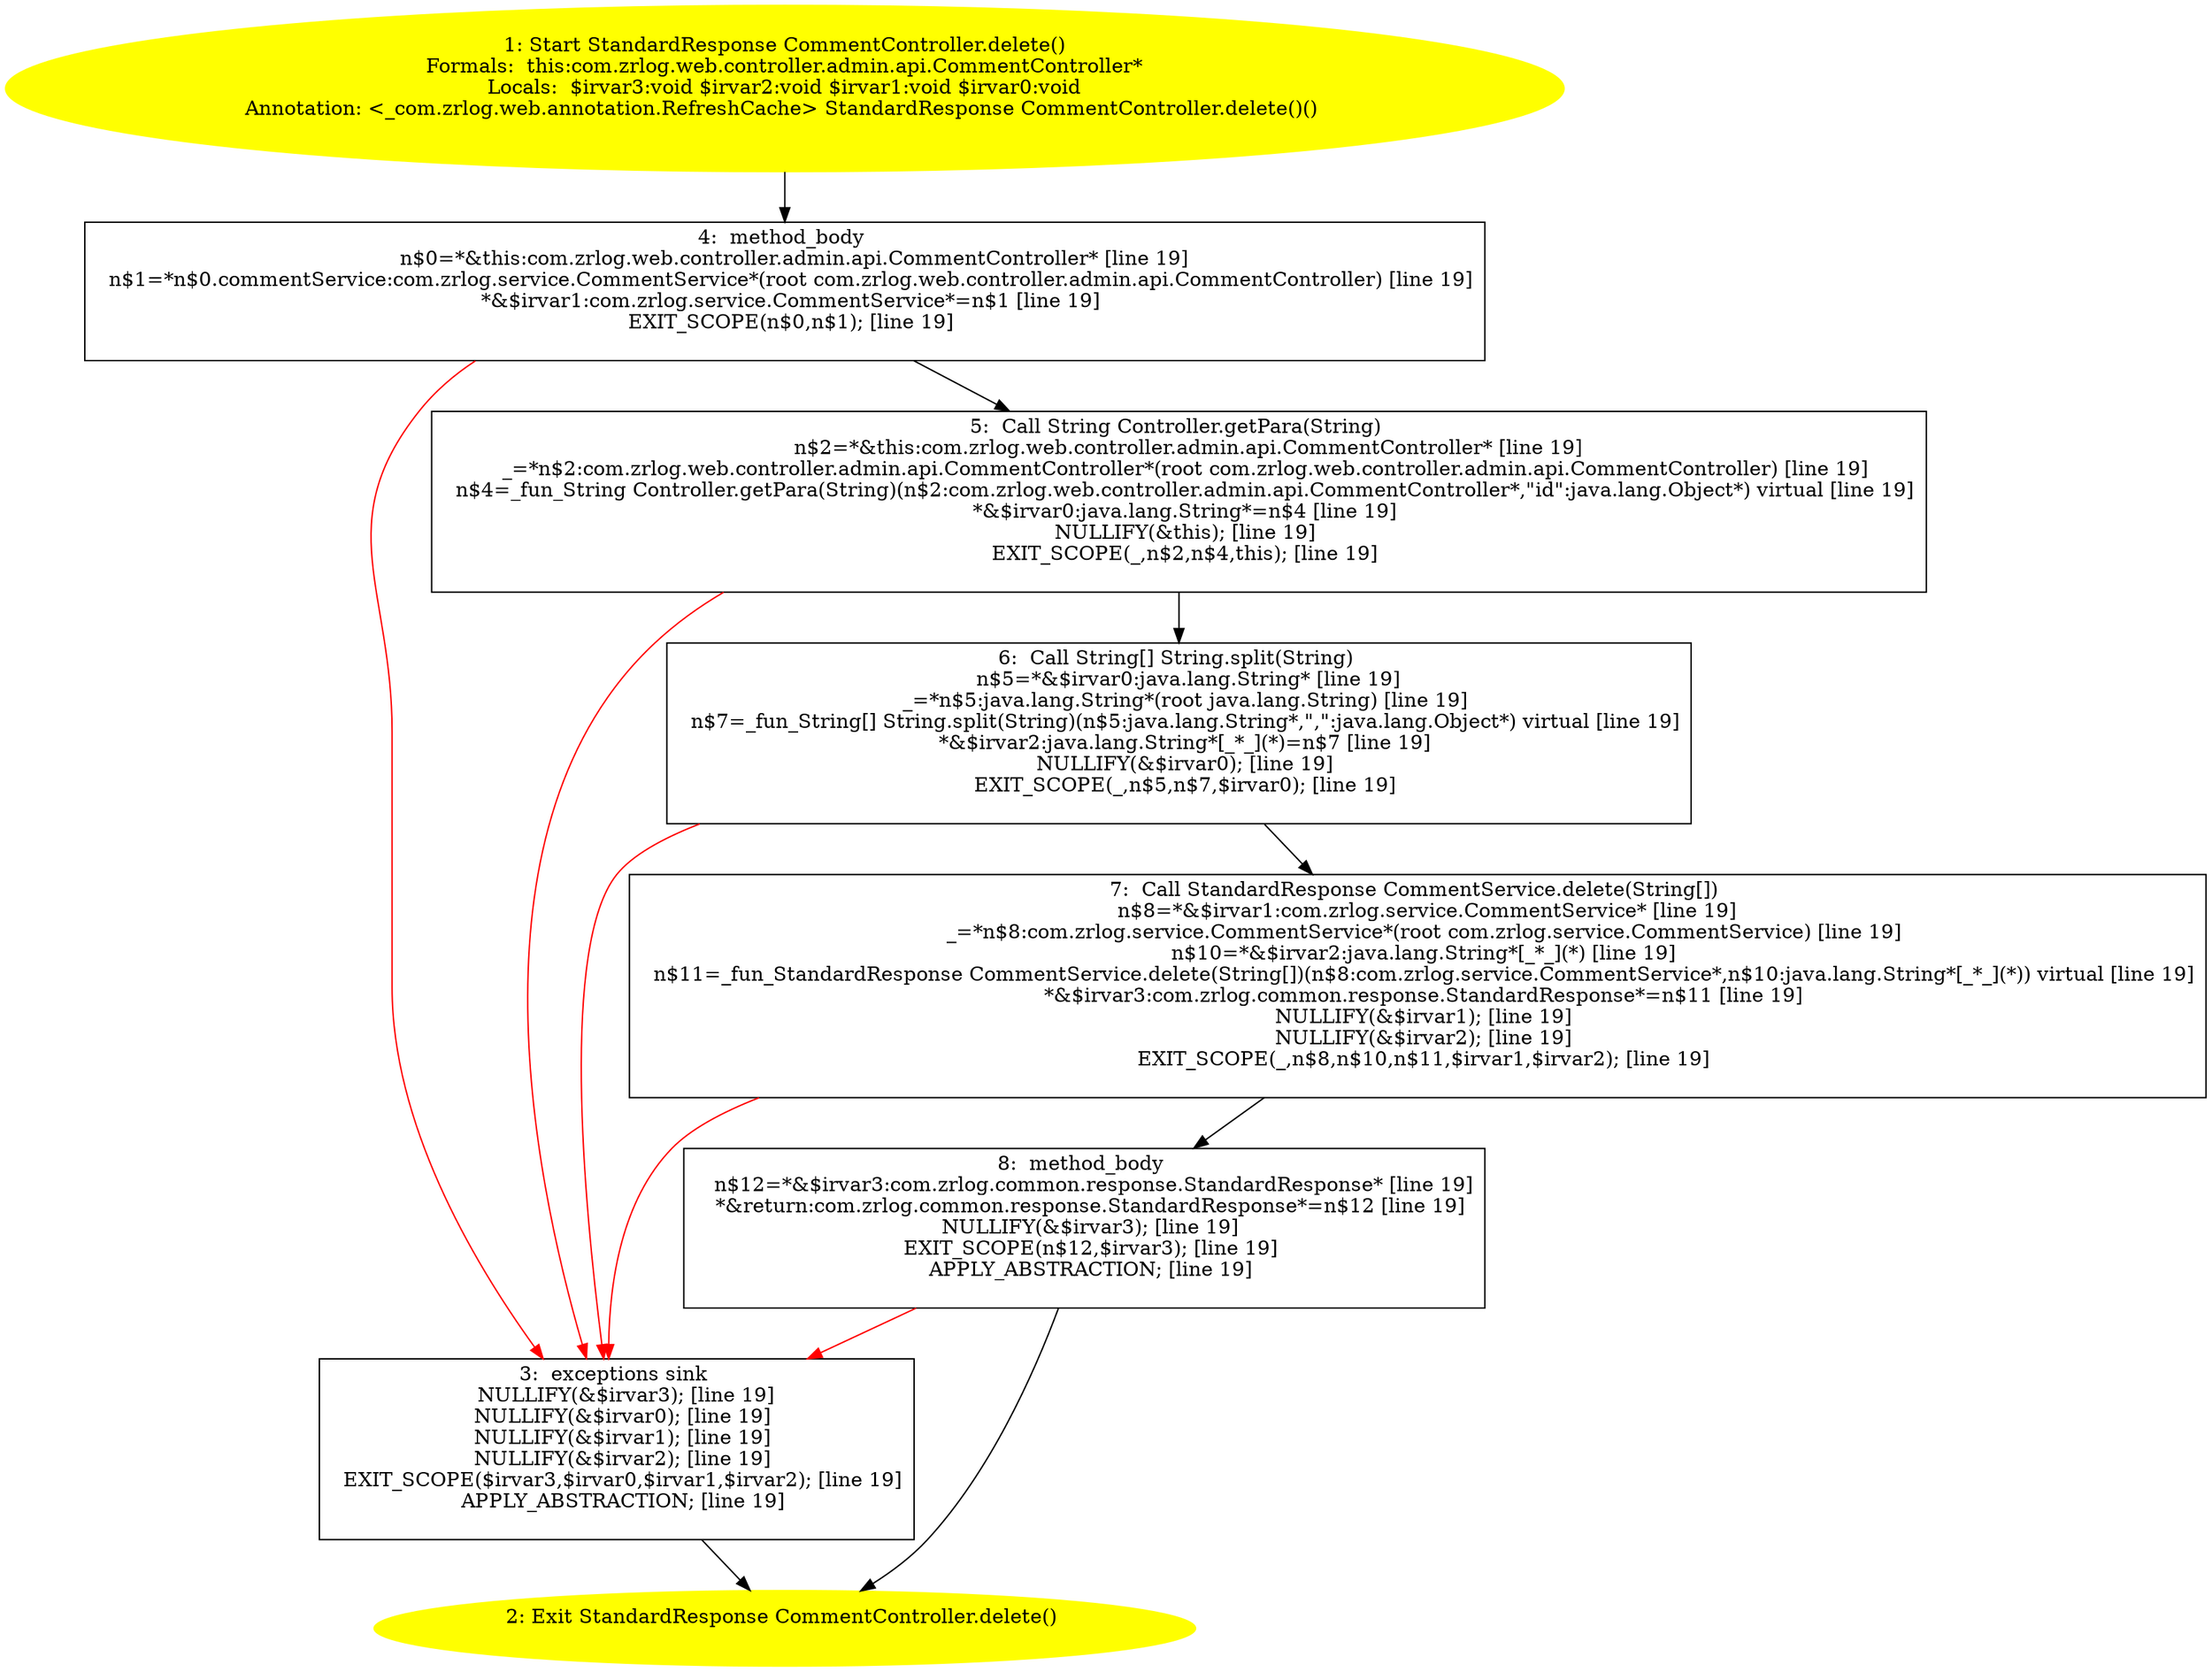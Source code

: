/* @generated */
digraph cfg {
"com.zrlog.web.controller.admin.api.CommentController.delete():com.zrlog.common.response.StandardResp.16277cc84204b69bb57574ef058af51c_1" [label="1: Start StandardResponse CommentController.delete()\nFormals:  this:com.zrlog.web.controller.admin.api.CommentController*\nLocals:  $irvar3:void $irvar2:void $irvar1:void $irvar0:void\nAnnotation: <_com.zrlog.web.annotation.RefreshCache> StandardResponse CommentController.delete()() \n  " color=yellow style=filled]
	

	 "com.zrlog.web.controller.admin.api.CommentController.delete():com.zrlog.common.response.StandardResp.16277cc84204b69bb57574ef058af51c_1" -> "com.zrlog.web.controller.admin.api.CommentController.delete():com.zrlog.common.response.StandardResp.16277cc84204b69bb57574ef058af51c_4" ;
"com.zrlog.web.controller.admin.api.CommentController.delete():com.zrlog.common.response.StandardResp.16277cc84204b69bb57574ef058af51c_2" [label="2: Exit StandardResponse CommentController.delete() \n  " color=yellow style=filled]
	

"com.zrlog.web.controller.admin.api.CommentController.delete():com.zrlog.common.response.StandardResp.16277cc84204b69bb57574ef058af51c_3" [label="3:  exceptions sink \n   NULLIFY(&$irvar3); [line 19]\n  NULLIFY(&$irvar0); [line 19]\n  NULLIFY(&$irvar1); [line 19]\n  NULLIFY(&$irvar2); [line 19]\n  EXIT_SCOPE($irvar3,$irvar0,$irvar1,$irvar2); [line 19]\n  APPLY_ABSTRACTION; [line 19]\n " shape="box"]
	

	 "com.zrlog.web.controller.admin.api.CommentController.delete():com.zrlog.common.response.StandardResp.16277cc84204b69bb57574ef058af51c_3" -> "com.zrlog.web.controller.admin.api.CommentController.delete():com.zrlog.common.response.StandardResp.16277cc84204b69bb57574ef058af51c_2" ;
"com.zrlog.web.controller.admin.api.CommentController.delete():com.zrlog.common.response.StandardResp.16277cc84204b69bb57574ef058af51c_4" [label="4:  method_body \n   n$0=*&this:com.zrlog.web.controller.admin.api.CommentController* [line 19]\n  n$1=*n$0.commentService:com.zrlog.service.CommentService*(root com.zrlog.web.controller.admin.api.CommentController) [line 19]\n  *&$irvar1:com.zrlog.service.CommentService*=n$1 [line 19]\n  EXIT_SCOPE(n$0,n$1); [line 19]\n " shape="box"]
	

	 "com.zrlog.web.controller.admin.api.CommentController.delete():com.zrlog.common.response.StandardResp.16277cc84204b69bb57574ef058af51c_4" -> "com.zrlog.web.controller.admin.api.CommentController.delete():com.zrlog.common.response.StandardResp.16277cc84204b69bb57574ef058af51c_5" ;
	 "com.zrlog.web.controller.admin.api.CommentController.delete():com.zrlog.common.response.StandardResp.16277cc84204b69bb57574ef058af51c_4" -> "com.zrlog.web.controller.admin.api.CommentController.delete():com.zrlog.common.response.StandardResp.16277cc84204b69bb57574ef058af51c_3" [color="red" ];
"com.zrlog.web.controller.admin.api.CommentController.delete():com.zrlog.common.response.StandardResp.16277cc84204b69bb57574ef058af51c_5" [label="5:  Call String Controller.getPara(String) \n   n$2=*&this:com.zrlog.web.controller.admin.api.CommentController* [line 19]\n  _=*n$2:com.zrlog.web.controller.admin.api.CommentController*(root com.zrlog.web.controller.admin.api.CommentController) [line 19]\n  n$4=_fun_String Controller.getPara(String)(n$2:com.zrlog.web.controller.admin.api.CommentController*,\"id\":java.lang.Object*) virtual [line 19]\n  *&$irvar0:java.lang.String*=n$4 [line 19]\n  NULLIFY(&this); [line 19]\n  EXIT_SCOPE(_,n$2,n$4,this); [line 19]\n " shape="box"]
	

	 "com.zrlog.web.controller.admin.api.CommentController.delete():com.zrlog.common.response.StandardResp.16277cc84204b69bb57574ef058af51c_5" -> "com.zrlog.web.controller.admin.api.CommentController.delete():com.zrlog.common.response.StandardResp.16277cc84204b69bb57574ef058af51c_6" ;
	 "com.zrlog.web.controller.admin.api.CommentController.delete():com.zrlog.common.response.StandardResp.16277cc84204b69bb57574ef058af51c_5" -> "com.zrlog.web.controller.admin.api.CommentController.delete():com.zrlog.common.response.StandardResp.16277cc84204b69bb57574ef058af51c_3" [color="red" ];
"com.zrlog.web.controller.admin.api.CommentController.delete():com.zrlog.common.response.StandardResp.16277cc84204b69bb57574ef058af51c_6" [label="6:  Call String[] String.split(String) \n   n$5=*&$irvar0:java.lang.String* [line 19]\n  _=*n$5:java.lang.String*(root java.lang.String) [line 19]\n  n$7=_fun_String[] String.split(String)(n$5:java.lang.String*,\",\":java.lang.Object*) virtual [line 19]\n  *&$irvar2:java.lang.String*[_*_](*)=n$7 [line 19]\n  NULLIFY(&$irvar0); [line 19]\n  EXIT_SCOPE(_,n$5,n$7,$irvar0); [line 19]\n " shape="box"]
	

	 "com.zrlog.web.controller.admin.api.CommentController.delete():com.zrlog.common.response.StandardResp.16277cc84204b69bb57574ef058af51c_6" -> "com.zrlog.web.controller.admin.api.CommentController.delete():com.zrlog.common.response.StandardResp.16277cc84204b69bb57574ef058af51c_7" ;
	 "com.zrlog.web.controller.admin.api.CommentController.delete():com.zrlog.common.response.StandardResp.16277cc84204b69bb57574ef058af51c_6" -> "com.zrlog.web.controller.admin.api.CommentController.delete():com.zrlog.common.response.StandardResp.16277cc84204b69bb57574ef058af51c_3" [color="red" ];
"com.zrlog.web.controller.admin.api.CommentController.delete():com.zrlog.common.response.StandardResp.16277cc84204b69bb57574ef058af51c_7" [label="7:  Call StandardResponse CommentService.delete(String[]) \n   n$8=*&$irvar1:com.zrlog.service.CommentService* [line 19]\n  _=*n$8:com.zrlog.service.CommentService*(root com.zrlog.service.CommentService) [line 19]\n  n$10=*&$irvar2:java.lang.String*[_*_](*) [line 19]\n  n$11=_fun_StandardResponse CommentService.delete(String[])(n$8:com.zrlog.service.CommentService*,n$10:java.lang.String*[_*_](*)) virtual [line 19]\n  *&$irvar3:com.zrlog.common.response.StandardResponse*=n$11 [line 19]\n  NULLIFY(&$irvar1); [line 19]\n  NULLIFY(&$irvar2); [line 19]\n  EXIT_SCOPE(_,n$8,n$10,n$11,$irvar1,$irvar2); [line 19]\n " shape="box"]
	

	 "com.zrlog.web.controller.admin.api.CommentController.delete():com.zrlog.common.response.StandardResp.16277cc84204b69bb57574ef058af51c_7" -> "com.zrlog.web.controller.admin.api.CommentController.delete():com.zrlog.common.response.StandardResp.16277cc84204b69bb57574ef058af51c_8" ;
	 "com.zrlog.web.controller.admin.api.CommentController.delete():com.zrlog.common.response.StandardResp.16277cc84204b69bb57574ef058af51c_7" -> "com.zrlog.web.controller.admin.api.CommentController.delete():com.zrlog.common.response.StandardResp.16277cc84204b69bb57574ef058af51c_3" [color="red" ];
"com.zrlog.web.controller.admin.api.CommentController.delete():com.zrlog.common.response.StandardResp.16277cc84204b69bb57574ef058af51c_8" [label="8:  method_body \n   n$12=*&$irvar3:com.zrlog.common.response.StandardResponse* [line 19]\n  *&return:com.zrlog.common.response.StandardResponse*=n$12 [line 19]\n  NULLIFY(&$irvar3); [line 19]\n  EXIT_SCOPE(n$12,$irvar3); [line 19]\n  APPLY_ABSTRACTION; [line 19]\n " shape="box"]
	

	 "com.zrlog.web.controller.admin.api.CommentController.delete():com.zrlog.common.response.StandardResp.16277cc84204b69bb57574ef058af51c_8" -> "com.zrlog.web.controller.admin.api.CommentController.delete():com.zrlog.common.response.StandardResp.16277cc84204b69bb57574ef058af51c_2" ;
	 "com.zrlog.web.controller.admin.api.CommentController.delete():com.zrlog.common.response.StandardResp.16277cc84204b69bb57574ef058af51c_8" -> "com.zrlog.web.controller.admin.api.CommentController.delete():com.zrlog.common.response.StandardResp.16277cc84204b69bb57574ef058af51c_3" [color="red" ];
}
